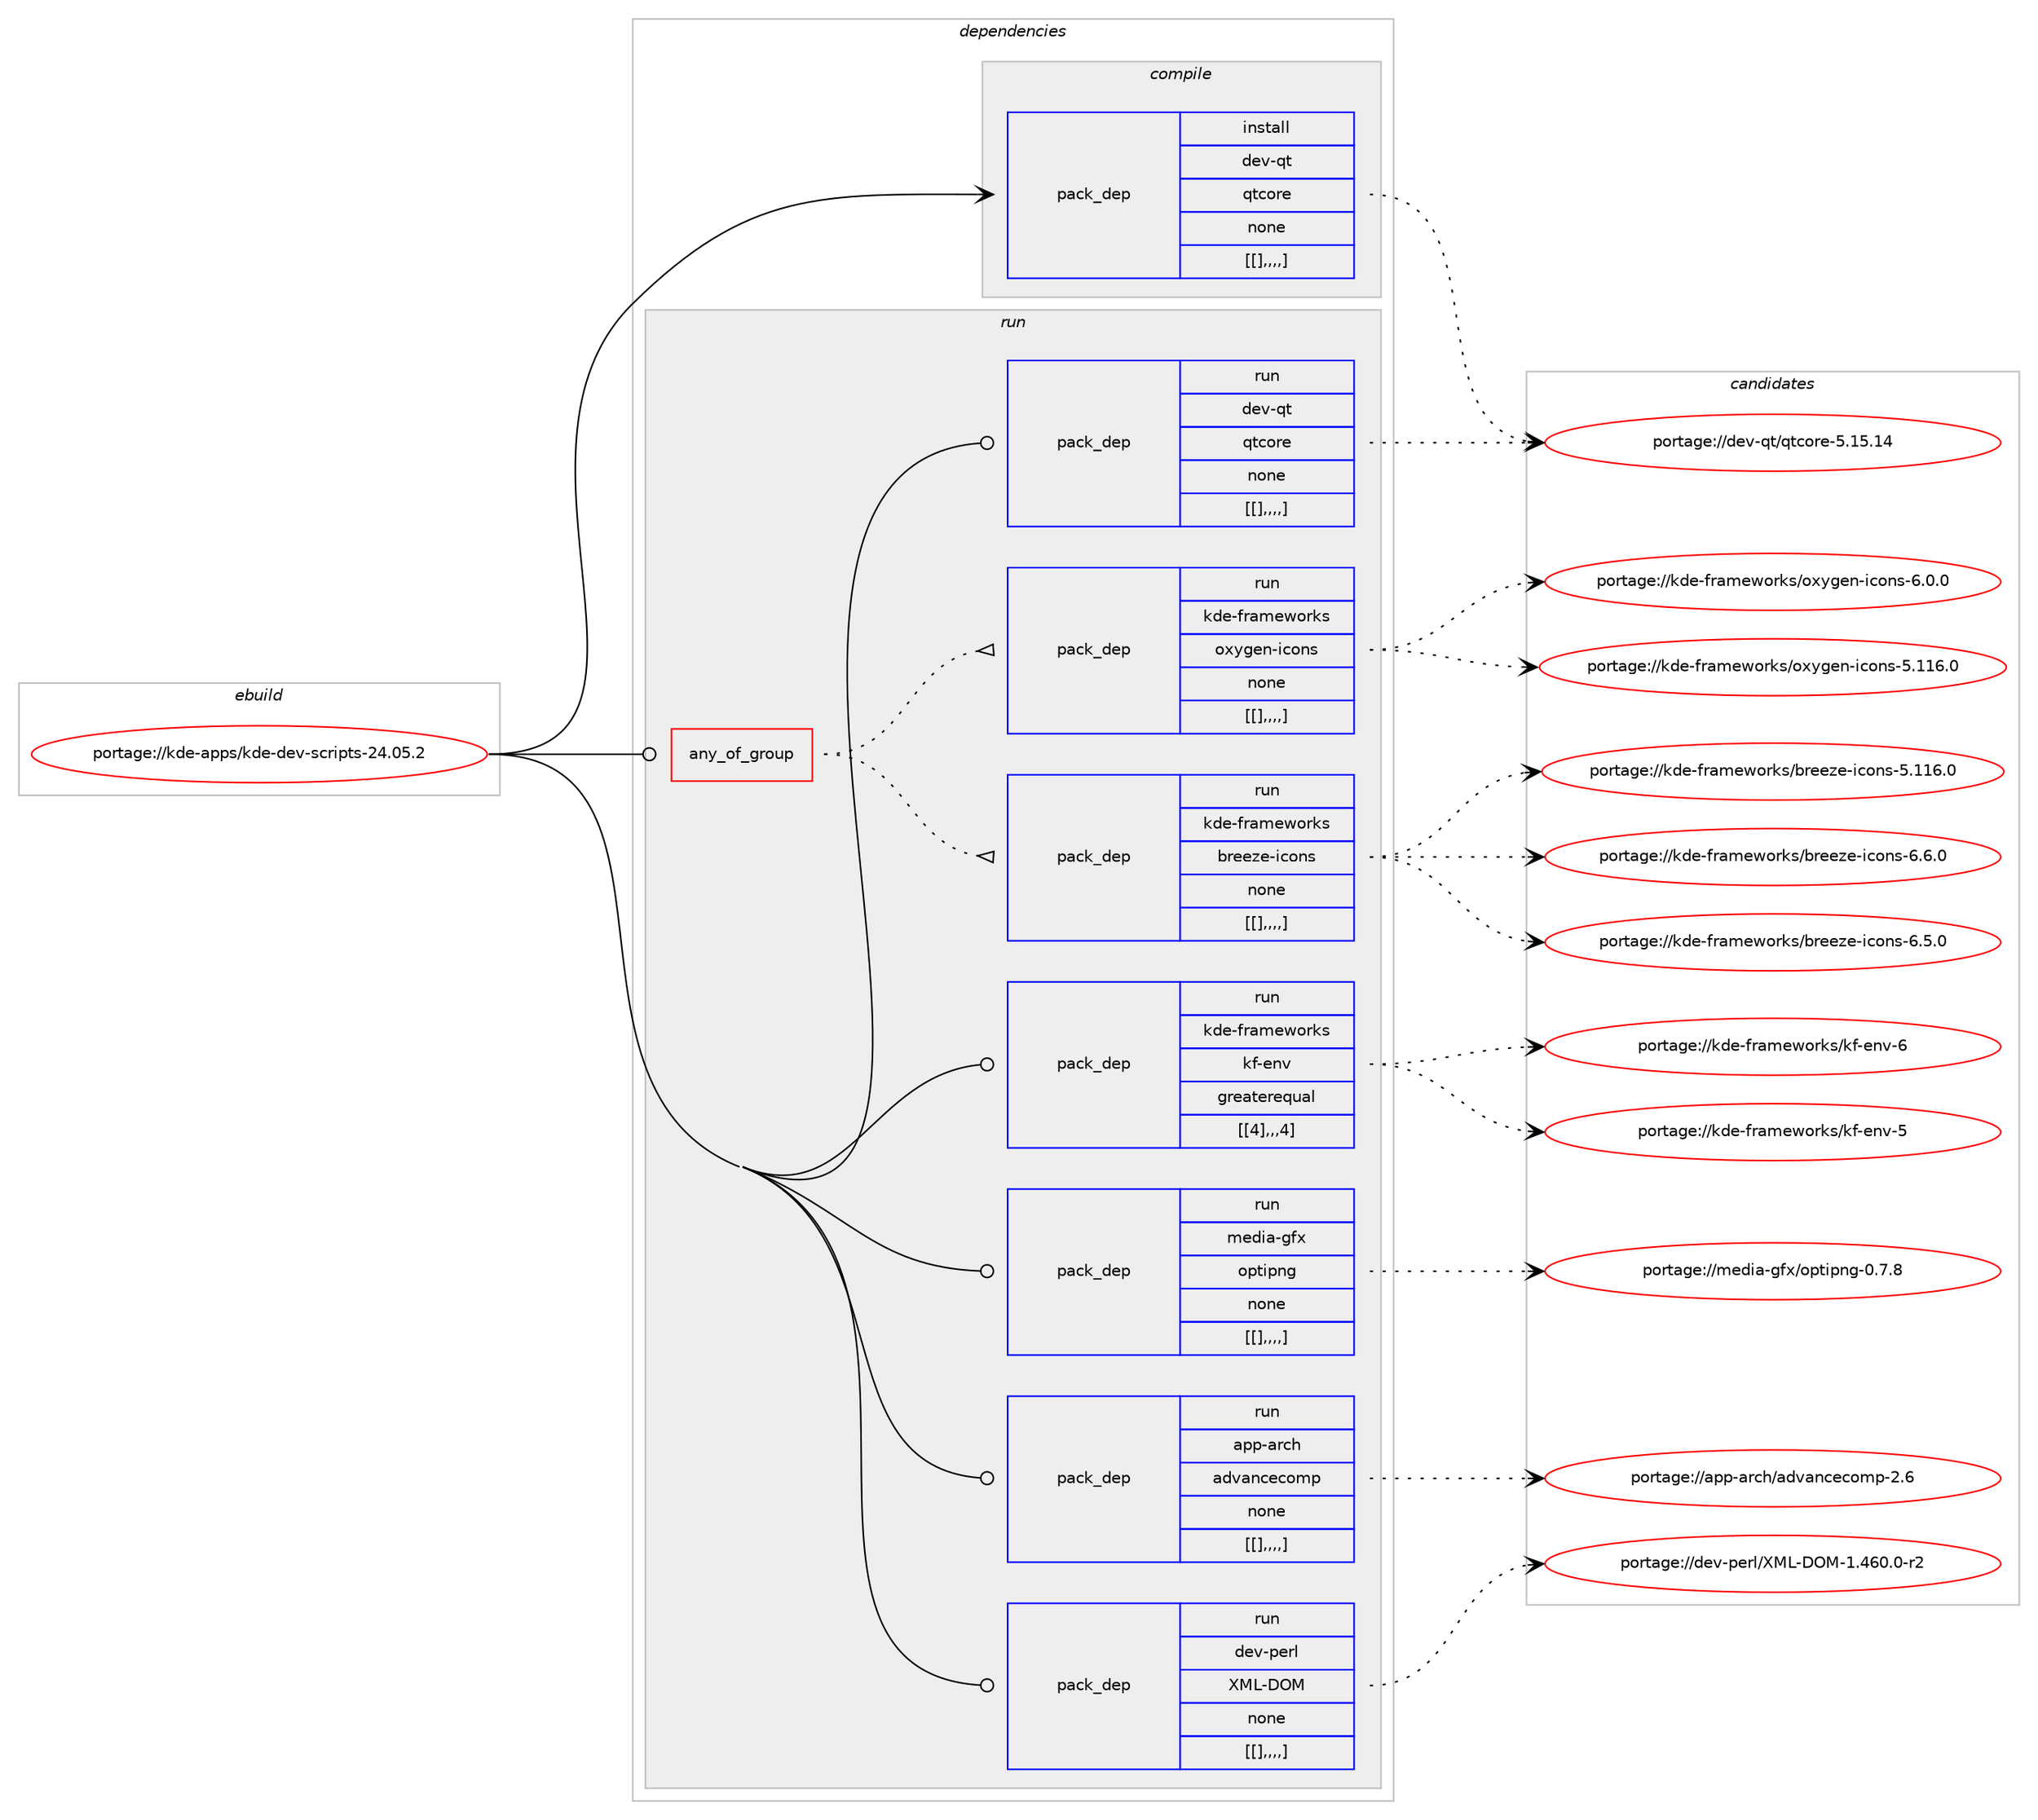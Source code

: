 digraph prolog {

# *************
# Graph options
# *************

newrank=true;
concentrate=true;
compound=true;
graph [rankdir=LR,fontname=Helvetica,fontsize=10,ranksep=1.5];#, ranksep=2.5, nodesep=0.2];
edge  [arrowhead=vee];
node  [fontname=Helvetica,fontsize=10];

# **********
# The ebuild
# **********

subgraph cluster_leftcol {
color=gray;
label=<<i>ebuild</i>>;
id [label="portage://kde-apps/kde-dev-scripts-24.05.2", color=red, width=4, href="../kde-apps/kde-dev-scripts-24.05.2.svg"];
}

# ****************
# The dependencies
# ****************

subgraph cluster_midcol {
color=gray;
label=<<i>dependencies</i>>;
subgraph cluster_compile {
fillcolor="#eeeeee";
style=filled;
label=<<i>compile</i>>;
subgraph pack185543 {
dependency256949 [label=<<TABLE BORDER="0" CELLBORDER="1" CELLSPACING="0" CELLPADDING="4" WIDTH="220"><TR><TD ROWSPAN="6" CELLPADDING="30">pack_dep</TD></TR><TR><TD WIDTH="110">install</TD></TR><TR><TD>dev-qt</TD></TR><TR><TD>qtcore</TD></TR><TR><TD>none</TD></TR><TR><TD>[[],,,,]</TD></TR></TABLE>>, shape=none, color=blue];
}
id:e -> dependency256949:w [weight=20,style="solid",arrowhead="vee"];
}
subgraph cluster_compileandrun {
fillcolor="#eeeeee";
style=filled;
label=<<i>compile and run</i>>;
}
subgraph cluster_run {
fillcolor="#eeeeee";
style=filled;
label=<<i>run</i>>;
subgraph any1574 {
dependency256950 [label=<<TABLE BORDER="0" CELLBORDER="1" CELLSPACING="0" CELLPADDING="4"><TR><TD CELLPADDING="10">any_of_group</TD></TR></TABLE>>, shape=none, color=red];subgraph pack185544 {
dependency256951 [label=<<TABLE BORDER="0" CELLBORDER="1" CELLSPACING="0" CELLPADDING="4" WIDTH="220"><TR><TD ROWSPAN="6" CELLPADDING="30">pack_dep</TD></TR><TR><TD WIDTH="110">run</TD></TR><TR><TD>kde-frameworks</TD></TR><TR><TD>breeze-icons</TD></TR><TR><TD>none</TD></TR><TR><TD>[[],,,,]</TD></TR></TABLE>>, shape=none, color=blue];
}
dependency256950:e -> dependency256951:w [weight=20,style="dotted",arrowhead="oinv"];
subgraph pack185545 {
dependency256952 [label=<<TABLE BORDER="0" CELLBORDER="1" CELLSPACING="0" CELLPADDING="4" WIDTH="220"><TR><TD ROWSPAN="6" CELLPADDING="30">pack_dep</TD></TR><TR><TD WIDTH="110">run</TD></TR><TR><TD>kde-frameworks</TD></TR><TR><TD>oxygen-icons</TD></TR><TR><TD>none</TD></TR><TR><TD>[[],,,,]</TD></TR></TABLE>>, shape=none, color=blue];
}
dependency256950:e -> dependency256952:w [weight=20,style="dotted",arrowhead="oinv"];
}
id:e -> dependency256950:w [weight=20,style="solid",arrowhead="odot"];
subgraph pack185546 {
dependency256953 [label=<<TABLE BORDER="0" CELLBORDER="1" CELLSPACING="0" CELLPADDING="4" WIDTH="220"><TR><TD ROWSPAN="6" CELLPADDING="30">pack_dep</TD></TR><TR><TD WIDTH="110">run</TD></TR><TR><TD>app-arch</TD></TR><TR><TD>advancecomp</TD></TR><TR><TD>none</TD></TR><TR><TD>[[],,,,]</TD></TR></TABLE>>, shape=none, color=blue];
}
id:e -> dependency256953:w [weight=20,style="solid",arrowhead="odot"];
subgraph pack185547 {
dependency256954 [label=<<TABLE BORDER="0" CELLBORDER="1" CELLSPACING="0" CELLPADDING="4" WIDTH="220"><TR><TD ROWSPAN="6" CELLPADDING="30">pack_dep</TD></TR><TR><TD WIDTH="110">run</TD></TR><TR><TD>dev-perl</TD></TR><TR><TD>XML-DOM</TD></TR><TR><TD>none</TD></TR><TR><TD>[[],,,,]</TD></TR></TABLE>>, shape=none, color=blue];
}
id:e -> dependency256954:w [weight=20,style="solid",arrowhead="odot"];
subgraph pack185548 {
dependency256955 [label=<<TABLE BORDER="0" CELLBORDER="1" CELLSPACING="0" CELLPADDING="4" WIDTH="220"><TR><TD ROWSPAN="6" CELLPADDING="30">pack_dep</TD></TR><TR><TD WIDTH="110">run</TD></TR><TR><TD>dev-qt</TD></TR><TR><TD>qtcore</TD></TR><TR><TD>none</TD></TR><TR><TD>[[],,,,]</TD></TR></TABLE>>, shape=none, color=blue];
}
id:e -> dependency256955:w [weight=20,style="solid",arrowhead="odot"];
subgraph pack185549 {
dependency256956 [label=<<TABLE BORDER="0" CELLBORDER="1" CELLSPACING="0" CELLPADDING="4" WIDTH="220"><TR><TD ROWSPAN="6" CELLPADDING="30">pack_dep</TD></TR><TR><TD WIDTH="110">run</TD></TR><TR><TD>kde-frameworks</TD></TR><TR><TD>kf-env</TD></TR><TR><TD>greaterequal</TD></TR><TR><TD>[[4],,,4]</TD></TR></TABLE>>, shape=none, color=blue];
}
id:e -> dependency256956:w [weight=20,style="solid",arrowhead="odot"];
subgraph pack185550 {
dependency256957 [label=<<TABLE BORDER="0" CELLBORDER="1" CELLSPACING="0" CELLPADDING="4" WIDTH="220"><TR><TD ROWSPAN="6" CELLPADDING="30">pack_dep</TD></TR><TR><TD WIDTH="110">run</TD></TR><TR><TD>media-gfx</TD></TR><TR><TD>optipng</TD></TR><TR><TD>none</TD></TR><TR><TD>[[],,,,]</TD></TR></TABLE>>, shape=none, color=blue];
}
id:e -> dependency256957:w [weight=20,style="solid",arrowhead="odot"];
}
}

# **************
# The candidates
# **************

subgraph cluster_choices {
rank=same;
color=gray;
label=<<i>candidates</i>>;

subgraph choice185543 {
color=black;
nodesep=1;
choice1001011184511311647113116991111141014553464953464952 [label="portage://dev-qt/qtcore-5.15.14", color=red, width=4,href="../dev-qt/qtcore-5.15.14.svg"];
dependency256949:e -> choice1001011184511311647113116991111141014553464953464952:w [style=dotted,weight="100"];
}
subgraph choice185544 {
color=black;
nodesep=1;
choice107100101451021149710910111911111410711547981141011011221014510599111110115455446544648 [label="portage://kde-frameworks/breeze-icons-6.6.0", color=red, width=4,href="../kde-frameworks/breeze-icons-6.6.0.svg"];
choice107100101451021149710910111911111410711547981141011011221014510599111110115455446534648 [label="portage://kde-frameworks/breeze-icons-6.5.0", color=red, width=4,href="../kde-frameworks/breeze-icons-6.5.0.svg"];
choice1071001014510211497109101119111114107115479811410110112210145105991111101154553464949544648 [label="portage://kde-frameworks/breeze-icons-5.116.0", color=red, width=4,href="../kde-frameworks/breeze-icons-5.116.0.svg"];
dependency256951:e -> choice107100101451021149710910111911111410711547981141011011221014510599111110115455446544648:w [style=dotted,weight="100"];
dependency256951:e -> choice107100101451021149710910111911111410711547981141011011221014510599111110115455446534648:w [style=dotted,weight="100"];
dependency256951:e -> choice1071001014510211497109101119111114107115479811410110112210145105991111101154553464949544648:w [style=dotted,weight="100"];
}
subgraph choice185545 {
color=black;
nodesep=1;
choice1071001014510211497109101119111114107115471111201211031011104510599111110115455446484648 [label="portage://kde-frameworks/oxygen-icons-6.0.0", color=red, width=4,href="../kde-frameworks/oxygen-icons-6.0.0.svg"];
choice10710010145102114971091011191111141071154711112012110310111045105991111101154553464949544648 [label="portage://kde-frameworks/oxygen-icons-5.116.0", color=red, width=4,href="../kde-frameworks/oxygen-icons-5.116.0.svg"];
dependency256952:e -> choice1071001014510211497109101119111114107115471111201211031011104510599111110115455446484648:w [style=dotted,weight="100"];
dependency256952:e -> choice10710010145102114971091011191111141071154711112012110310111045105991111101154553464949544648:w [style=dotted,weight="100"];
}
subgraph choice185546 {
color=black;
nodesep=1;
choice97112112459711499104479710011897110991019911110911245504654 [label="portage://app-arch/advancecomp-2.6", color=red, width=4,href="../app-arch/advancecomp-2.6.svg"];
dependency256953:e -> choice97112112459711499104479710011897110991019911110911245504654:w [style=dotted,weight="100"];
}
subgraph choice185547 {
color=black;
nodesep=1;
choice10010111845112101114108478877764568797745494652544846484511450 [label="portage://dev-perl/XML-DOM-1.460.0-r2", color=red, width=4,href="../dev-perl/XML-DOM-1.460.0-r2.svg"];
dependency256954:e -> choice10010111845112101114108478877764568797745494652544846484511450:w [style=dotted,weight="100"];
}
subgraph choice185548 {
color=black;
nodesep=1;
choice1001011184511311647113116991111141014553464953464952 [label="portage://dev-qt/qtcore-5.15.14", color=red, width=4,href="../dev-qt/qtcore-5.15.14.svg"];
dependency256955:e -> choice1001011184511311647113116991111141014553464953464952:w [style=dotted,weight="100"];
}
subgraph choice185549 {
color=black;
nodesep=1;
choice107100101451021149710910111911111410711547107102451011101184554 [label="portage://kde-frameworks/kf-env-6", color=red, width=4,href="../kde-frameworks/kf-env-6.svg"];
choice107100101451021149710910111911111410711547107102451011101184553 [label="portage://kde-frameworks/kf-env-5", color=red, width=4,href="../kde-frameworks/kf-env-5.svg"];
dependency256956:e -> choice107100101451021149710910111911111410711547107102451011101184554:w [style=dotted,weight="100"];
dependency256956:e -> choice107100101451021149710910111911111410711547107102451011101184553:w [style=dotted,weight="100"];
}
subgraph choice185550 {
color=black;
nodesep=1;
choice109101100105974510310212047111112116105112110103454846554656 [label="portage://media-gfx/optipng-0.7.8", color=red, width=4,href="../media-gfx/optipng-0.7.8.svg"];
dependency256957:e -> choice109101100105974510310212047111112116105112110103454846554656:w [style=dotted,weight="100"];
}
}

}
